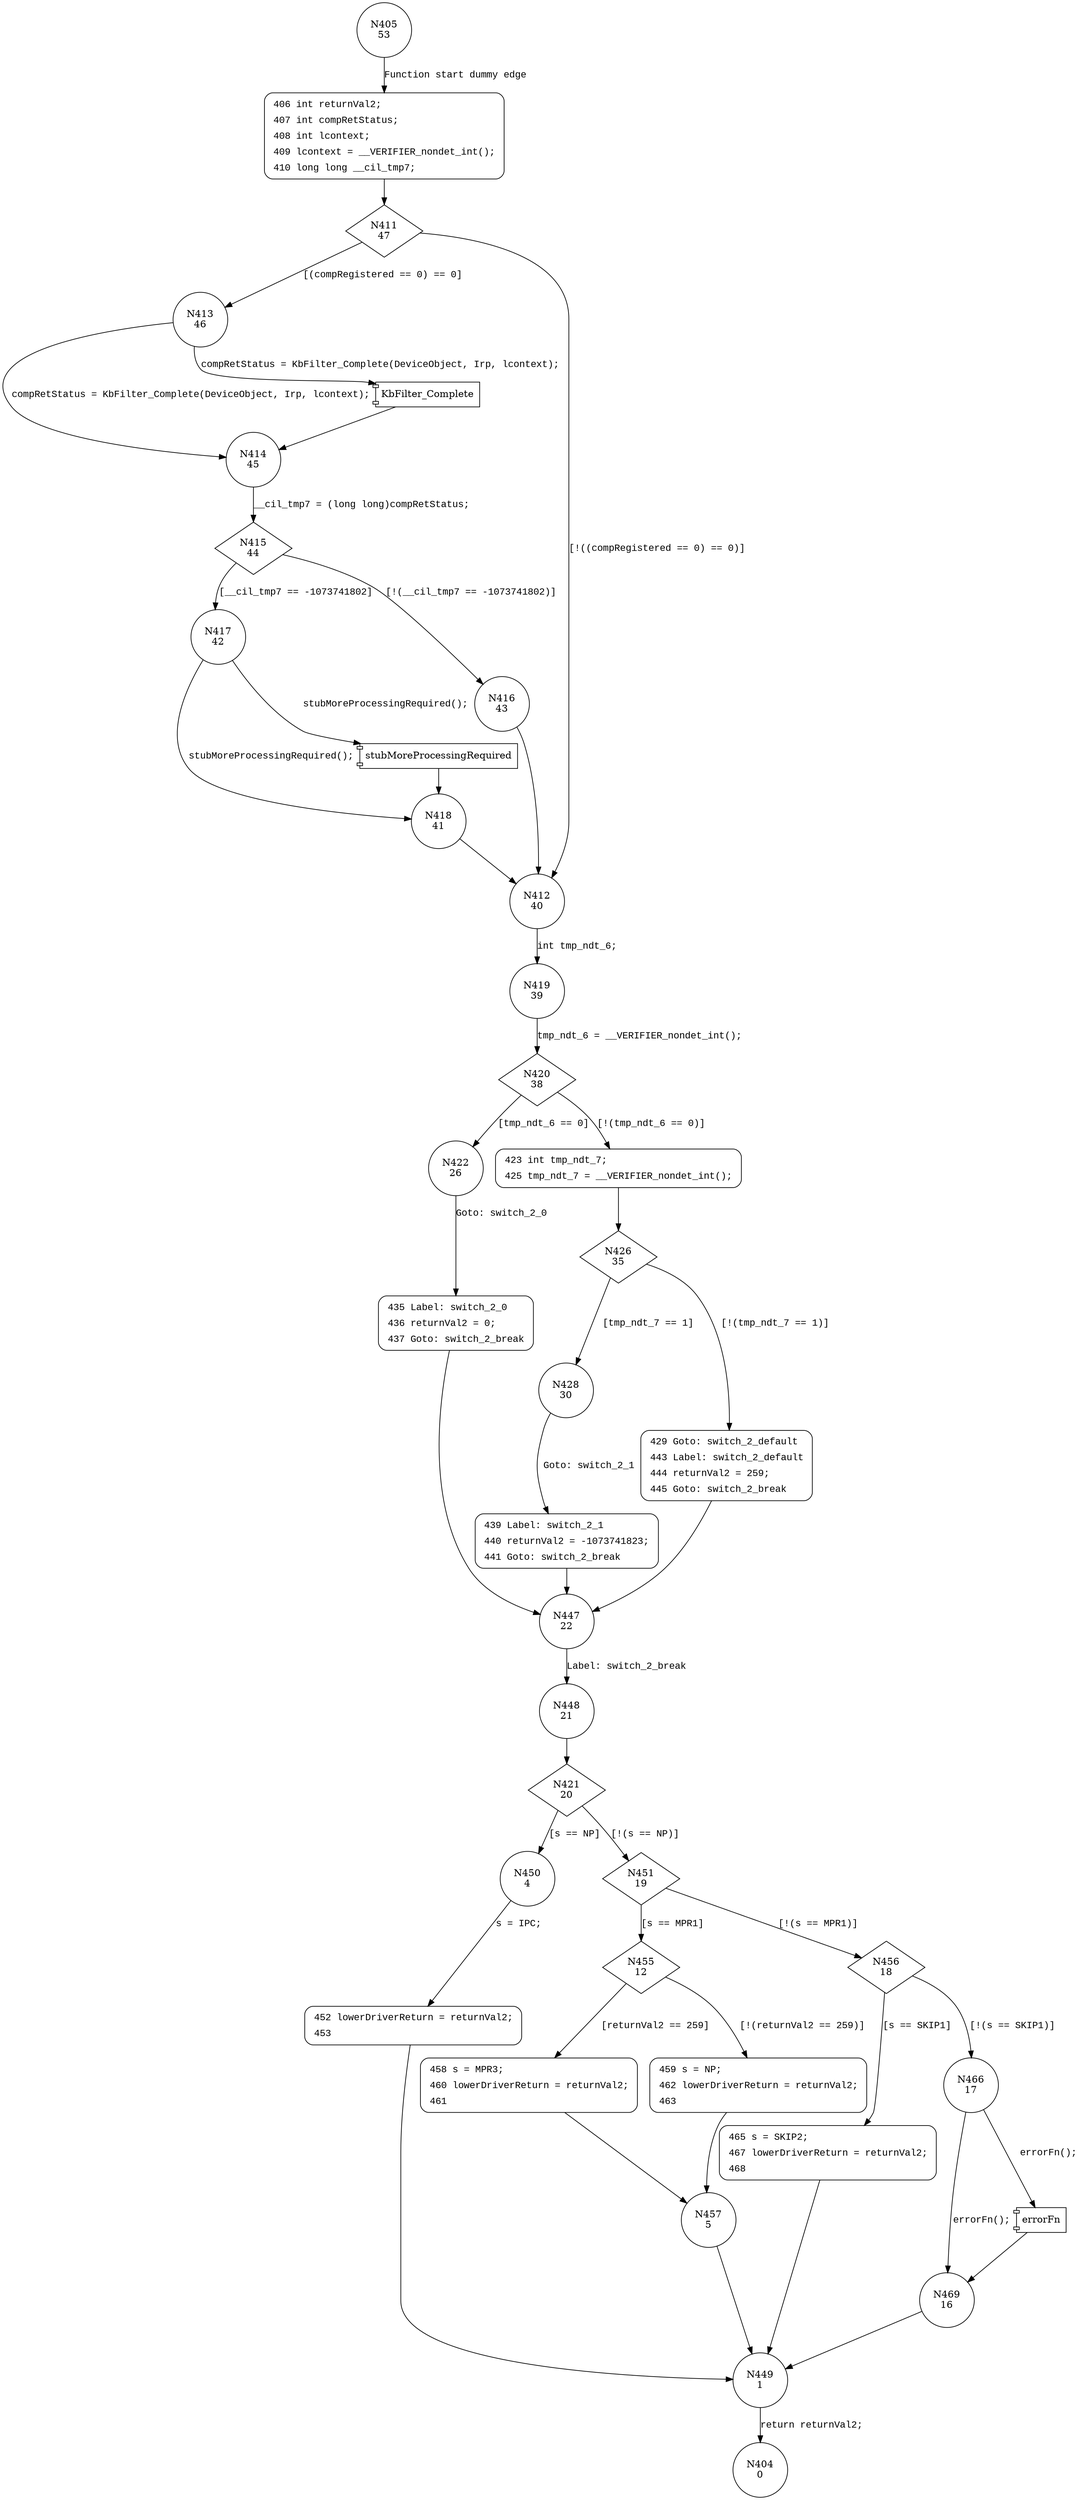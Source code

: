 digraph IofCallDriver {
405 [shape="circle" label="N405\n53"]
406 [shape="circle" label="N406\n52"]
411 [shape="diamond" label="N411\n47"]
413 [shape="circle" label="N413\n46"]
412 [shape="circle" label="N412\n40"]
419 [shape="circle" label="N419\n39"]
420 [shape="diamond" label="N420\n38"]
422 [shape="circle" label="N422\n26"]
423 [shape="circle" label="N423\n37"]
426 [shape="diamond" label="N426\n35"]
428 [shape="circle" label="N428\n30"]
429 [shape="circle" label="N429\n34"]
447 [shape="circle" label="N447\n22"]
448 [shape="circle" label="N448\n21"]
421 [shape="diamond" label="N421\n20"]
450 [shape="circle" label="N450\n4"]
451 [shape="diamond" label="N451\n19"]
455 [shape="diamond" label="N455\n12"]
456 [shape="diamond" label="N456\n18"]
465 [shape="circle" label="N465\n15"]
466 [shape="circle" label="N466\n17"]
469 [shape="circle" label="N469\n16"]
449 [shape="circle" label="N449\n1"]
404 [shape="circle" label="N404\n0"]
458 [shape="circle" label="N458\n8"]
459 [shape="circle" label="N459\n11"]
457 [shape="circle" label="N457\n5"]
452 [shape="circle" label="N452\n3"]
439 [shape="circle" label="N439\n29"]
435 [shape="circle" label="N435\n25"]
414 [shape="circle" label="N414\n45"]
415 [shape="diamond" label="N415\n44"]
417 [shape="circle" label="N417\n42"]
416 [shape="circle" label="N416\n43"]
418 [shape="circle" label="N418\n41"]
406 [style="filled,bold" penwidth="1" fillcolor="white" fontname="Courier New" shape="Mrecord" label=<<table border="0" cellborder="0" cellpadding="3" bgcolor="white"><tr><td align="right">406</td><td align="left">int returnVal2;</td></tr><tr><td align="right">407</td><td align="left">int compRetStatus;</td></tr><tr><td align="right">408</td><td align="left">int lcontext;</td></tr><tr><td align="right">409</td><td align="left">lcontext = __VERIFIER_nondet_int();</td></tr><tr><td align="right">410</td><td align="left">long long __cil_tmp7;</td></tr></table>>]
406 -> 411[label=""]
423 [style="filled,bold" penwidth="1" fillcolor="white" fontname="Courier New" shape="Mrecord" label=<<table border="0" cellborder="0" cellpadding="3" bgcolor="white"><tr><td align="right">423</td><td align="left">int tmp_ndt_7;</td></tr><tr><td align="right">425</td><td align="left">tmp_ndt_7 = __VERIFIER_nondet_int();</td></tr></table>>]
423 -> 426[label=""]
429 [style="filled,bold" penwidth="1" fillcolor="white" fontname="Courier New" shape="Mrecord" label=<<table border="0" cellborder="0" cellpadding="3" bgcolor="white"><tr><td align="right">429</td><td align="left">Goto: switch_2_default</td></tr><tr><td align="right">443</td><td align="left">Label: switch_2_default</td></tr><tr><td align="right">444</td><td align="left">returnVal2 = 259;</td></tr><tr><td align="right">445</td><td align="left">Goto: switch_2_break</td></tr></table>>]
429 -> 447[label=""]
465 [style="filled,bold" penwidth="1" fillcolor="white" fontname="Courier New" shape="Mrecord" label=<<table border="0" cellborder="0" cellpadding="3" bgcolor="white"><tr><td align="right">465</td><td align="left">s = SKIP2;</td></tr><tr><td align="right">467</td><td align="left">lowerDriverReturn = returnVal2;</td></tr><tr><td align="right">468</td><td align="left"></td></tr></table>>]
465 -> 449[label=""]
459 [style="filled,bold" penwidth="1" fillcolor="white" fontname="Courier New" shape="Mrecord" label=<<table border="0" cellborder="0" cellpadding="3" bgcolor="white"><tr><td align="right">459</td><td align="left">s = NP;</td></tr><tr><td align="right">462</td><td align="left">lowerDriverReturn = returnVal2;</td></tr><tr><td align="right">463</td><td align="left"></td></tr></table>>]
459 -> 457[label=""]
458 [style="filled,bold" penwidth="1" fillcolor="white" fontname="Courier New" shape="Mrecord" label=<<table border="0" cellborder="0" cellpadding="3" bgcolor="white"><tr><td align="right">458</td><td align="left">s = MPR3;</td></tr><tr><td align="right">460</td><td align="left">lowerDriverReturn = returnVal2;</td></tr><tr><td align="right">461</td><td align="left"></td></tr></table>>]
458 -> 457[label=""]
452 [style="filled,bold" penwidth="1" fillcolor="white" fontname="Courier New" shape="Mrecord" label=<<table border="0" cellborder="0" cellpadding="3" bgcolor="white"><tr><td align="right">452</td><td align="left">lowerDriverReturn = returnVal2;</td></tr><tr><td align="right">453</td><td align="left"></td></tr></table>>]
452 -> 449[label=""]
439 [style="filled,bold" penwidth="1" fillcolor="white" fontname="Courier New" shape="Mrecord" label=<<table border="0" cellborder="0" cellpadding="3" bgcolor="white"><tr><td align="right">439</td><td align="left">Label: switch_2_1</td></tr><tr><td align="right">440</td><td align="left">returnVal2 = -1073741823;</td></tr><tr><td align="right">441</td><td align="left">Goto: switch_2_break</td></tr></table>>]
439 -> 447[label=""]
435 [style="filled,bold" penwidth="1" fillcolor="white" fontname="Courier New" shape="Mrecord" label=<<table border="0" cellborder="0" cellpadding="3" bgcolor="white"><tr><td align="right">435</td><td align="left">Label: switch_2_0</td></tr><tr><td align="right">436</td><td align="left">returnVal2 = 0;</td></tr><tr><td align="right">437</td><td align="left">Goto: switch_2_break</td></tr></table>>]
435 -> 447[label=""]
405 -> 406 [label="Function start dummy edge" fontname="Courier New"]
411 -> 413 [label="[(compRegistered == 0) == 0]" fontname="Courier New"]
411 -> 412 [label="[!((compRegistered == 0) == 0)]" fontname="Courier New"]
412 -> 419 [label="int tmp_ndt_6;" fontname="Courier New"]
420 -> 422 [label="[tmp_ndt_6 == 0]" fontname="Courier New"]
420 -> 423 [label="[!(tmp_ndt_6 == 0)]" fontname="Courier New"]
426 -> 428 [label="[tmp_ndt_7 == 1]" fontname="Courier New"]
426 -> 429 [label="[!(tmp_ndt_7 == 1)]" fontname="Courier New"]
447 -> 448 [label="Label: switch_2_break" fontname="Courier New"]
421 -> 450 [label="[s == NP]" fontname="Courier New"]
421 -> 451 [label="[!(s == NP)]" fontname="Courier New"]
451 -> 455 [label="[s == MPR1]" fontname="Courier New"]
451 -> 456 [label="[!(s == MPR1)]" fontname="Courier New"]
456 -> 465 [label="[s == SKIP1]" fontname="Courier New"]
456 -> 466 [label="[!(s == SKIP1)]" fontname="Courier New"]
100012 [shape="component" label="errorFn"]
466 -> 100012 [label="errorFn();" fontname="Courier New"]
100012 -> 469 [label="" fontname="Courier New"]
466 -> 469 [label="errorFn();" fontname="Courier New"]
469 -> 449 [label="" fontname="Courier New"]
449 -> 404 [label="return returnVal2;" fontname="Courier New"]
455 -> 458 [label="[returnVal2 == 259]" fontname="Courier New"]
455 -> 459 [label="[!(returnVal2 == 259)]" fontname="Courier New"]
457 -> 449 [label="" fontname="Courier New"]
450 -> 452 [label="s = IPC;" fontname="Courier New"]
428 -> 439 [label="Goto: switch_2_1" fontname="Courier New"]
422 -> 435 [label="Goto: switch_2_0" fontname="Courier New"]
100013 [shape="component" label="KbFilter_Complete"]
413 -> 100013 [label="compRetStatus = KbFilter_Complete(DeviceObject, Irp, lcontext);" fontname="Courier New"]
100013 -> 414 [label="" fontname="Courier New"]
413 -> 414 [label="compRetStatus = KbFilter_Complete(DeviceObject, Irp, lcontext);" fontname="Courier New"]
414 -> 415 [label="__cil_tmp7 = (long long)compRetStatus;" fontname="Courier New"]
415 -> 417 [label="[__cil_tmp7 == -1073741802]" fontname="Courier New"]
415 -> 416 [label="[!(__cil_tmp7 == -1073741802)]" fontname="Courier New"]
100014 [shape="component" label="stubMoreProcessingRequired"]
417 -> 100014 [label="stubMoreProcessingRequired();" fontname="Courier New"]
100014 -> 418 [label="" fontname="Courier New"]
417 -> 418 [label="stubMoreProcessingRequired();" fontname="Courier New"]
418 -> 412 [label="" fontname="Courier New"]
419 -> 420 [label="tmp_ndt_6 = __VERIFIER_nondet_int();" fontname="Courier New"]
448 -> 421 [label="" fontname="Courier New"]
416 -> 412 [label="" fontname="Courier New"]
}